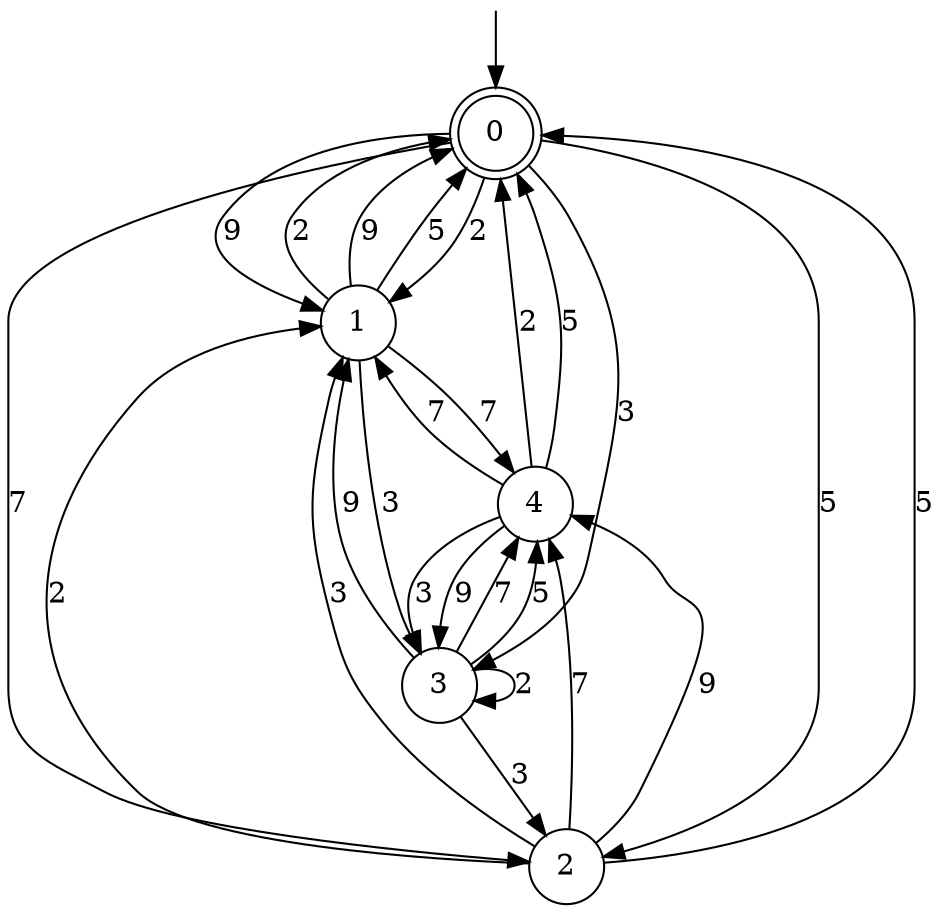 digraph g {

	s0 [shape="doublecircle" label="0"];
	s1 [shape="circle" label="1"];
	s2 [shape="circle" label="2"];
	s3 [shape="circle" label="3"];
	s4 [shape="circle" label="4"];
	s0 -> s1 [label="2"];
	s0 -> s1 [label="9"];
	s0 -> s2 [label="7"];
	s0 -> s3 [label="3"];
	s0 -> s2 [label="5"];
	s1 -> s0 [label="2"];
	s1 -> s0 [label="9"];
	s1 -> s4 [label="7"];
	s1 -> s3 [label="3"];
	s1 -> s0 [label="5"];
	s2 -> s1 [label="2"];
	s2 -> s4 [label="9"];
	s2 -> s4 [label="7"];
	s2 -> s1 [label="3"];
	s2 -> s0 [label="5"];
	s3 -> s3 [label="2"];
	s3 -> s1 [label="9"];
	s3 -> s4 [label="7"];
	s3 -> s2 [label="3"];
	s3 -> s4 [label="5"];
	s4 -> s0 [label="2"];
	s4 -> s3 [label="9"];
	s4 -> s1 [label="7"];
	s4 -> s3 [label="3"];
	s4 -> s0 [label="5"];

__start0 [label="" shape="none" width="0" height="0"];
__start0 -> s0;

}

